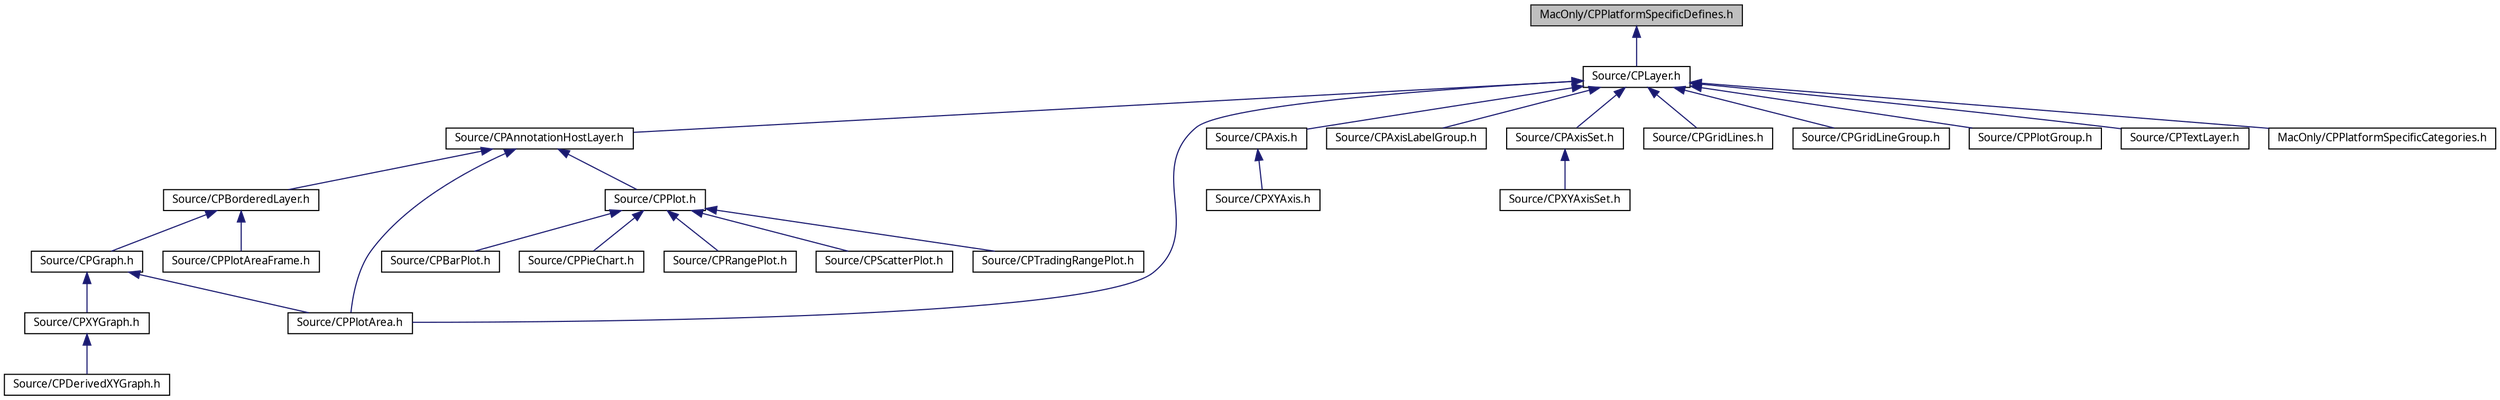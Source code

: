 digraph G
{
  bgcolor="transparent";
  edge [fontname="Lucinda Grande",fontsize="10",labelfontname="Lucinda Grande",labelfontsize="10"];
  node [fontname="Lucinda Grande",fontsize="10",shape=record];
  Node1 [label="MacOnly/CPPlatformSpecificDefines.h",height=0.2,width=0.4,color="black", fillcolor="grey75", style="filled" fontcolor="black"];
  Node1 -> Node2 [dir=back,color="midnightblue",fontsize="10",style="solid",fontname="Lucinda Grande"];
  Node2 [label="Source/CPLayer.h",height=0.2,width=0.4,color="black",URL="$_c_p_layer_8h_source.html"];
  Node2 -> Node3 [dir=back,color="midnightblue",fontsize="10",style="solid",fontname="Lucinda Grande"];
  Node3 [label="Source/CPAnnotationHostLayer.h",height=0.2,width=0.4,color="black",URL="$_c_p_annotation_host_layer_8h_source.html"];
  Node3 -> Node4 [dir=back,color="midnightblue",fontsize="10",style="solid",fontname="Lucinda Grande"];
  Node4 [label="Source/CPBorderedLayer.h",height=0.2,width=0.4,color="black",URL="$_c_p_bordered_layer_8h_source.html"];
  Node4 -> Node5 [dir=back,color="midnightblue",fontsize="10",style="solid",fontname="Lucinda Grande"];
  Node5 [label="Source/CPGraph.h",height=0.2,width=0.4,color="black",URL="$_c_p_graph_8h.html"];
  Node5 -> Node6 [dir=back,color="midnightblue",fontsize="10",style="solid",fontname="Lucinda Grande"];
  Node6 [label="Source/CPPlotArea.h",height=0.2,width=0.4,color="black",URL="$_c_p_plot_area_8h_source.html"];
  Node5 -> Node7 [dir=back,color="midnightblue",fontsize="10",style="solid",fontname="Lucinda Grande"];
  Node7 [label="Source/CPXYGraph.h",height=0.2,width=0.4,color="black",URL="$_c_p_x_y_graph_8h_source.html"];
  Node7 -> Node8 [dir=back,color="midnightblue",fontsize="10",style="solid",fontname="Lucinda Grande"];
  Node8 [label="Source/CPDerivedXYGraph.h",height=0.2,width=0.4,color="black",URL="$_c_p_derived_x_y_graph_8h_source.html"];
  Node4 -> Node9 [dir=back,color="midnightblue",fontsize="10",style="solid",fontname="Lucinda Grande"];
  Node9 [label="Source/CPPlotAreaFrame.h",height=0.2,width=0.4,color="black",URL="$_c_p_plot_area_frame_8h_source.html"];
  Node3 -> Node6 [dir=back,color="midnightblue",fontsize="10",style="solid",fontname="Lucinda Grande"];
  Node3 -> Node10 [dir=back,color="midnightblue",fontsize="10",style="solid",fontname="Lucinda Grande"];
  Node10 [label="Source/CPPlot.h",height=0.2,width=0.4,color="black",URL="$_c_p_plot_8h.html"];
  Node10 -> Node11 [dir=back,color="midnightblue",fontsize="10",style="solid",fontname="Lucinda Grande"];
  Node11 [label="Source/CPBarPlot.h",height=0.2,width=0.4,color="black",URL="$_c_p_bar_plot_8h.html"];
  Node10 -> Node12 [dir=back,color="midnightblue",fontsize="10",style="solid",fontname="Lucinda Grande"];
  Node12 [label="Source/CPPieChart.h",height=0.2,width=0.4,color="black",URL="$_c_p_pie_chart_8h.html"];
  Node10 -> Node13 [dir=back,color="midnightblue",fontsize="10",style="solid",fontname="Lucinda Grande"];
  Node13 [label="Source/CPRangePlot.h",height=0.2,width=0.4,color="black",URL="$_c_p_range_plot_8h_source.html"];
  Node10 -> Node14 [dir=back,color="midnightblue",fontsize="10",style="solid",fontname="Lucinda Grande"];
  Node14 [label="Source/CPScatterPlot.h",height=0.2,width=0.4,color="black",URL="$_c_p_scatter_plot_8h.html"];
  Node10 -> Node15 [dir=back,color="midnightblue",fontsize="10",style="solid",fontname="Lucinda Grande"];
  Node15 [label="Source/CPTradingRangePlot.h",height=0.2,width=0.4,color="black",URL="$_c_p_trading_range_plot_8h.html"];
  Node2 -> Node16 [dir=back,color="midnightblue",fontsize="10",style="solid",fontname="Lucinda Grande"];
  Node16 [label="Source/CPAxis.h",height=0.2,width=0.4,color="black",URL="$_c_p_axis_8h.html"];
  Node16 -> Node17 [dir=back,color="midnightblue",fontsize="10",style="solid",fontname="Lucinda Grande"];
  Node17 [label="Source/CPXYAxis.h",height=0.2,width=0.4,color="black",URL="$_c_p_x_y_axis_8h_source.html"];
  Node2 -> Node18 [dir=back,color="midnightblue",fontsize="10",style="solid",fontname="Lucinda Grande"];
  Node18 [label="Source/CPAxisLabelGroup.h",height=0.2,width=0.4,color="black",URL="$_c_p_axis_label_group_8h_source.html"];
  Node2 -> Node19 [dir=back,color="midnightblue",fontsize="10",style="solid",fontname="Lucinda Grande"];
  Node19 [label="Source/CPAxisSet.h",height=0.2,width=0.4,color="black",URL="$_c_p_axis_set_8h_source.html"];
  Node19 -> Node20 [dir=back,color="midnightblue",fontsize="10",style="solid",fontname="Lucinda Grande"];
  Node20 [label="Source/CPXYAxisSet.h",height=0.2,width=0.4,color="black",URL="$_c_p_x_y_axis_set_8h_source.html"];
  Node2 -> Node21 [dir=back,color="midnightblue",fontsize="10",style="solid",fontname="Lucinda Grande"];
  Node21 [label="Source/CPGridLines.h",height=0.2,width=0.4,color="black",URL="$_c_p_grid_lines_8h_source.html"];
  Node2 -> Node6 [dir=back,color="midnightblue",fontsize="10",style="solid",fontname="Lucinda Grande"];
  Node2 -> Node22 [dir=back,color="midnightblue",fontsize="10",style="solid",fontname="Lucinda Grande"];
  Node22 [label="Source/CPGridLineGroup.h",height=0.2,width=0.4,color="black",URL="$_c_p_grid_line_group_8h_source.html"];
  Node2 -> Node23 [dir=back,color="midnightblue",fontsize="10",style="solid",fontname="Lucinda Grande"];
  Node23 [label="Source/CPPlotGroup.h",height=0.2,width=0.4,color="black",URL="$_c_p_plot_group_8h_source.html"];
  Node2 -> Node24 [dir=back,color="midnightblue",fontsize="10",style="solid",fontname="Lucinda Grande"];
  Node24 [label="Source/CPTextLayer.h",height=0.2,width=0.4,color="black",URL="$_c_p_text_layer_8h.html"];
  Node2 -> Node25 [dir=back,color="midnightblue",fontsize="10",style="solid",fontname="Lucinda Grande"];
  Node25 [label="MacOnly/CPPlatformSpecificCategories.h",height=0.2,width=0.4,color="black",URL="$_c_p_platform_specific_categories_8h_source.html"];
}
